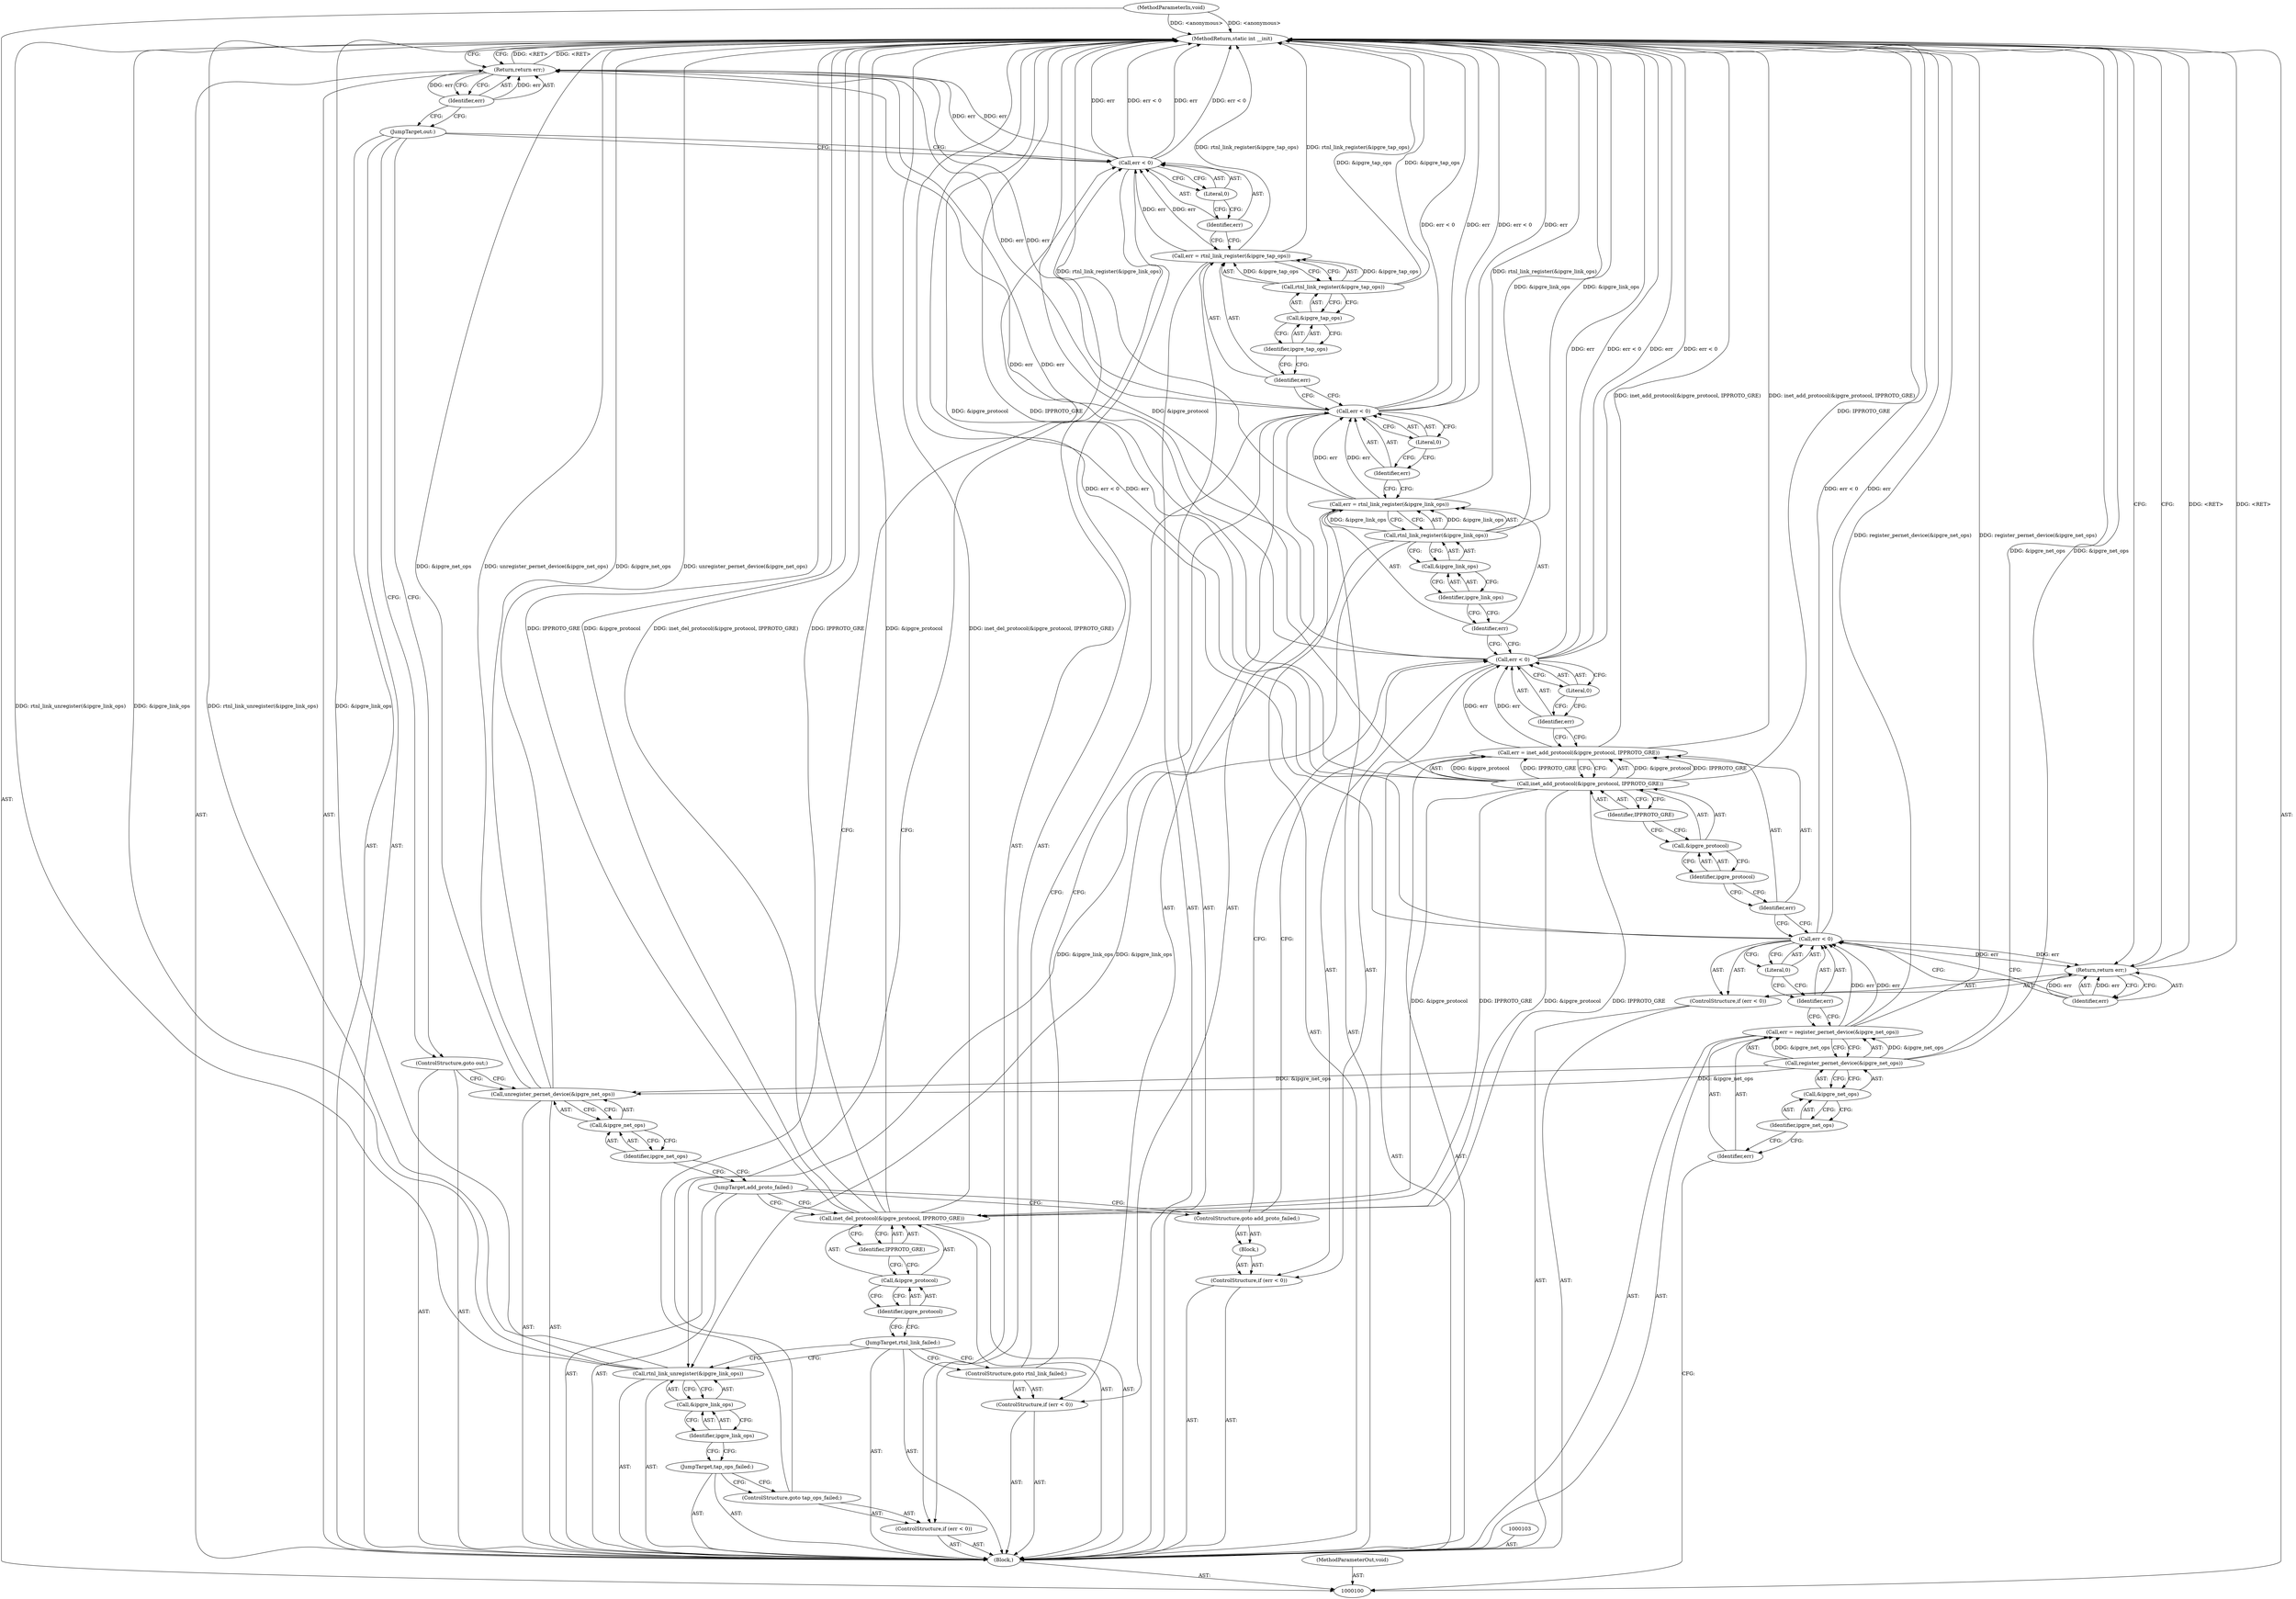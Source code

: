 digraph "0_linux_c2892f02712e9516d72841d5c019ed6916329794_0" {
"1000164" [label="(MethodReturn,static int __init)"];
"1000101" [label="(MethodParameterIn,void)"];
"1000210" [label="(MethodParameterOut,void)"];
"1000115" [label="(Call,err = inet_add_protocol(&ipgre_protocol, IPPROTO_GRE))"];
"1000116" [label="(Identifier,err)"];
"1000118" [label="(Call,&ipgre_protocol)"];
"1000119" [label="(Identifier,ipgre_protocol)"];
"1000120" [label="(Identifier,IPPROTO_GRE)"];
"1000117" [label="(Call,inet_add_protocol(&ipgre_protocol, IPPROTO_GRE))"];
"1000121" [label="(ControlStructure,if (err < 0))"];
"1000124" [label="(Literal,0)"];
"1000125" [label="(Block,)"];
"1000122" [label="(Call,err < 0)"];
"1000123" [label="(Identifier,err)"];
"1000126" [label="(ControlStructure,goto add_proto_failed;)"];
"1000127" [label="(Call,err = rtnl_link_register(&ipgre_link_ops))"];
"1000128" [label="(Identifier,err)"];
"1000130" [label="(Call,&ipgre_link_ops)"];
"1000131" [label="(Identifier,ipgre_link_ops)"];
"1000129" [label="(Call,rtnl_link_register(&ipgre_link_ops))"];
"1000135" [label="(Literal,0)"];
"1000132" [label="(ControlStructure,if (err < 0))"];
"1000133" [label="(Call,err < 0)"];
"1000134" [label="(Identifier,err)"];
"1000136" [label="(ControlStructure,goto rtnl_link_failed;)"];
"1000102" [label="(Block,)"];
"1000137" [label="(Call,err = rtnl_link_register(&ipgre_tap_ops))"];
"1000138" [label="(Identifier,err)"];
"1000140" [label="(Call,&ipgre_tap_ops)"];
"1000141" [label="(Identifier,ipgre_tap_ops)"];
"1000139" [label="(Call,rtnl_link_register(&ipgre_tap_ops))"];
"1000142" [label="(ControlStructure,if (err < 0))"];
"1000145" [label="(Literal,0)"];
"1000143" [label="(Call,err < 0)"];
"1000144" [label="(Identifier,err)"];
"1000146" [label="(ControlStructure,goto tap_ops_failed;)"];
"1000147" [label="(JumpTarget,out:)"];
"1000148" [label="(Return,return err;)"];
"1000149" [label="(Identifier,err)"];
"1000150" [label="(JumpTarget,tap_ops_failed:)"];
"1000151" [label="(Call,rtnl_link_unregister(&ipgre_link_ops))"];
"1000152" [label="(Call,&ipgre_link_ops)"];
"1000153" [label="(Identifier,ipgre_link_ops)"];
"1000154" [label="(JumpTarget,rtnl_link_failed:)"];
"1000155" [label="(Call,inet_del_protocol(&ipgre_protocol, IPPROTO_GRE))"];
"1000156" [label="(Call,&ipgre_protocol)"];
"1000157" [label="(Identifier,ipgre_protocol)"];
"1000158" [label="(Identifier,IPPROTO_GRE)"];
"1000159" [label="(JumpTarget,add_proto_failed:)"];
"1000160" [label="(Call,unregister_pernet_device(&ipgre_net_ops))"];
"1000161" [label="(Call,&ipgre_net_ops)"];
"1000162" [label="(Identifier,ipgre_net_ops)"];
"1000163" [label="(ControlStructure,goto out;)"];
"1000104" [label="(Call,err = register_pernet_device(&ipgre_net_ops))"];
"1000105" [label="(Identifier,err)"];
"1000107" [label="(Call,&ipgre_net_ops)"];
"1000108" [label="(Identifier,ipgre_net_ops)"];
"1000106" [label="(Call,register_pernet_device(&ipgre_net_ops))"];
"1000112" [label="(Literal,0)"];
"1000109" [label="(ControlStructure,if (err < 0))"];
"1000110" [label="(Call,err < 0)"];
"1000111" [label="(Identifier,err)"];
"1000113" [label="(Return,return err;)"];
"1000114" [label="(Identifier,err)"];
"1000164" -> "1000100"  [label="AST: "];
"1000164" -> "1000113"  [label="CFG: "];
"1000164" -> "1000148"  [label="CFG: "];
"1000148" -> "1000164"  [label="DDG: <RET>"];
"1000115" -> "1000164"  [label="DDG: inet_add_protocol(&ipgre_protocol, IPPROTO_GRE)"];
"1000129" -> "1000164"  [label="DDG: &ipgre_link_ops"];
"1000160" -> "1000164"  [label="DDG: unregister_pernet_device(&ipgre_net_ops)"];
"1000160" -> "1000164"  [label="DDG: &ipgre_net_ops"];
"1000117" -> "1000164"  [label="DDG: &ipgre_protocol"];
"1000117" -> "1000164"  [label="DDG: IPPROTO_GRE"];
"1000133" -> "1000164"  [label="DDG: err < 0"];
"1000133" -> "1000164"  [label="DDG: err"];
"1000155" -> "1000164"  [label="DDG: &ipgre_protocol"];
"1000155" -> "1000164"  [label="DDG: inet_del_protocol(&ipgre_protocol, IPPROTO_GRE)"];
"1000155" -> "1000164"  [label="DDG: IPPROTO_GRE"];
"1000106" -> "1000164"  [label="DDG: &ipgre_net_ops"];
"1000151" -> "1000164"  [label="DDG: rtnl_link_unregister(&ipgre_link_ops)"];
"1000151" -> "1000164"  [label="DDG: &ipgre_link_ops"];
"1000122" -> "1000164"  [label="DDG: err"];
"1000122" -> "1000164"  [label="DDG: err < 0"];
"1000137" -> "1000164"  [label="DDG: rtnl_link_register(&ipgre_tap_ops)"];
"1000139" -> "1000164"  [label="DDG: &ipgre_tap_ops"];
"1000127" -> "1000164"  [label="DDG: rtnl_link_register(&ipgre_link_ops)"];
"1000143" -> "1000164"  [label="DDG: err"];
"1000143" -> "1000164"  [label="DDG: err < 0"];
"1000101" -> "1000164"  [label="DDG: <anonymous>"];
"1000110" -> "1000164"  [label="DDG: err < 0"];
"1000110" -> "1000164"  [label="DDG: err"];
"1000104" -> "1000164"  [label="DDG: register_pernet_device(&ipgre_net_ops)"];
"1000113" -> "1000164"  [label="DDG: <RET>"];
"1000101" -> "1000100"  [label="AST: "];
"1000101" -> "1000164"  [label="DDG: <anonymous>"];
"1000210" -> "1000100"  [label="AST: "];
"1000115" -> "1000102"  [label="AST: "];
"1000115" -> "1000117"  [label="CFG: "];
"1000116" -> "1000115"  [label="AST: "];
"1000117" -> "1000115"  [label="AST: "];
"1000123" -> "1000115"  [label="CFG: "];
"1000115" -> "1000164"  [label="DDG: inet_add_protocol(&ipgre_protocol, IPPROTO_GRE)"];
"1000117" -> "1000115"  [label="DDG: &ipgre_protocol"];
"1000117" -> "1000115"  [label="DDG: IPPROTO_GRE"];
"1000115" -> "1000122"  [label="DDG: err"];
"1000116" -> "1000115"  [label="AST: "];
"1000116" -> "1000110"  [label="CFG: "];
"1000119" -> "1000116"  [label="CFG: "];
"1000118" -> "1000117"  [label="AST: "];
"1000118" -> "1000119"  [label="CFG: "];
"1000119" -> "1000118"  [label="AST: "];
"1000120" -> "1000118"  [label="CFG: "];
"1000119" -> "1000118"  [label="AST: "];
"1000119" -> "1000116"  [label="CFG: "];
"1000118" -> "1000119"  [label="CFG: "];
"1000120" -> "1000117"  [label="AST: "];
"1000120" -> "1000118"  [label="CFG: "];
"1000117" -> "1000120"  [label="CFG: "];
"1000117" -> "1000115"  [label="AST: "];
"1000117" -> "1000120"  [label="CFG: "];
"1000118" -> "1000117"  [label="AST: "];
"1000120" -> "1000117"  [label="AST: "];
"1000115" -> "1000117"  [label="CFG: "];
"1000117" -> "1000164"  [label="DDG: &ipgre_protocol"];
"1000117" -> "1000164"  [label="DDG: IPPROTO_GRE"];
"1000117" -> "1000115"  [label="DDG: &ipgre_protocol"];
"1000117" -> "1000115"  [label="DDG: IPPROTO_GRE"];
"1000117" -> "1000155"  [label="DDG: &ipgre_protocol"];
"1000117" -> "1000155"  [label="DDG: IPPROTO_GRE"];
"1000121" -> "1000102"  [label="AST: "];
"1000122" -> "1000121"  [label="AST: "];
"1000125" -> "1000121"  [label="AST: "];
"1000124" -> "1000122"  [label="AST: "];
"1000124" -> "1000123"  [label="CFG: "];
"1000122" -> "1000124"  [label="CFG: "];
"1000125" -> "1000121"  [label="AST: "];
"1000126" -> "1000125"  [label="AST: "];
"1000122" -> "1000121"  [label="AST: "];
"1000122" -> "1000124"  [label="CFG: "];
"1000123" -> "1000122"  [label="AST: "];
"1000124" -> "1000122"  [label="AST: "];
"1000126" -> "1000122"  [label="CFG: "];
"1000128" -> "1000122"  [label="CFG: "];
"1000122" -> "1000164"  [label="DDG: err"];
"1000122" -> "1000164"  [label="DDG: err < 0"];
"1000115" -> "1000122"  [label="DDG: err"];
"1000122" -> "1000148"  [label="DDG: err"];
"1000123" -> "1000122"  [label="AST: "];
"1000123" -> "1000115"  [label="CFG: "];
"1000124" -> "1000123"  [label="CFG: "];
"1000126" -> "1000125"  [label="AST: "];
"1000126" -> "1000122"  [label="CFG: "];
"1000159" -> "1000126"  [label="CFG: "];
"1000127" -> "1000102"  [label="AST: "];
"1000127" -> "1000129"  [label="CFG: "];
"1000128" -> "1000127"  [label="AST: "];
"1000129" -> "1000127"  [label="AST: "];
"1000134" -> "1000127"  [label="CFG: "];
"1000127" -> "1000164"  [label="DDG: rtnl_link_register(&ipgre_link_ops)"];
"1000129" -> "1000127"  [label="DDG: &ipgre_link_ops"];
"1000127" -> "1000133"  [label="DDG: err"];
"1000128" -> "1000127"  [label="AST: "];
"1000128" -> "1000122"  [label="CFG: "];
"1000131" -> "1000128"  [label="CFG: "];
"1000130" -> "1000129"  [label="AST: "];
"1000130" -> "1000131"  [label="CFG: "];
"1000131" -> "1000130"  [label="AST: "];
"1000129" -> "1000130"  [label="CFG: "];
"1000131" -> "1000130"  [label="AST: "];
"1000131" -> "1000128"  [label="CFG: "];
"1000130" -> "1000131"  [label="CFG: "];
"1000129" -> "1000127"  [label="AST: "];
"1000129" -> "1000130"  [label="CFG: "];
"1000130" -> "1000129"  [label="AST: "];
"1000127" -> "1000129"  [label="CFG: "];
"1000129" -> "1000164"  [label="DDG: &ipgre_link_ops"];
"1000129" -> "1000127"  [label="DDG: &ipgre_link_ops"];
"1000129" -> "1000151"  [label="DDG: &ipgre_link_ops"];
"1000135" -> "1000133"  [label="AST: "];
"1000135" -> "1000134"  [label="CFG: "];
"1000133" -> "1000135"  [label="CFG: "];
"1000132" -> "1000102"  [label="AST: "];
"1000133" -> "1000132"  [label="AST: "];
"1000136" -> "1000132"  [label="AST: "];
"1000133" -> "1000132"  [label="AST: "];
"1000133" -> "1000135"  [label="CFG: "];
"1000134" -> "1000133"  [label="AST: "];
"1000135" -> "1000133"  [label="AST: "];
"1000136" -> "1000133"  [label="CFG: "];
"1000138" -> "1000133"  [label="CFG: "];
"1000133" -> "1000164"  [label="DDG: err < 0"];
"1000133" -> "1000164"  [label="DDG: err"];
"1000127" -> "1000133"  [label="DDG: err"];
"1000133" -> "1000148"  [label="DDG: err"];
"1000134" -> "1000133"  [label="AST: "];
"1000134" -> "1000127"  [label="CFG: "];
"1000135" -> "1000134"  [label="CFG: "];
"1000136" -> "1000132"  [label="AST: "];
"1000136" -> "1000133"  [label="CFG: "];
"1000154" -> "1000136"  [label="CFG: "];
"1000102" -> "1000100"  [label="AST: "];
"1000103" -> "1000102"  [label="AST: "];
"1000104" -> "1000102"  [label="AST: "];
"1000109" -> "1000102"  [label="AST: "];
"1000115" -> "1000102"  [label="AST: "];
"1000121" -> "1000102"  [label="AST: "];
"1000127" -> "1000102"  [label="AST: "];
"1000132" -> "1000102"  [label="AST: "];
"1000137" -> "1000102"  [label="AST: "];
"1000142" -> "1000102"  [label="AST: "];
"1000147" -> "1000102"  [label="AST: "];
"1000148" -> "1000102"  [label="AST: "];
"1000150" -> "1000102"  [label="AST: "];
"1000151" -> "1000102"  [label="AST: "];
"1000154" -> "1000102"  [label="AST: "];
"1000155" -> "1000102"  [label="AST: "];
"1000159" -> "1000102"  [label="AST: "];
"1000160" -> "1000102"  [label="AST: "];
"1000163" -> "1000102"  [label="AST: "];
"1000137" -> "1000102"  [label="AST: "];
"1000137" -> "1000139"  [label="CFG: "];
"1000138" -> "1000137"  [label="AST: "];
"1000139" -> "1000137"  [label="AST: "];
"1000144" -> "1000137"  [label="CFG: "];
"1000137" -> "1000164"  [label="DDG: rtnl_link_register(&ipgre_tap_ops)"];
"1000139" -> "1000137"  [label="DDG: &ipgre_tap_ops"];
"1000137" -> "1000143"  [label="DDG: err"];
"1000138" -> "1000137"  [label="AST: "];
"1000138" -> "1000133"  [label="CFG: "];
"1000141" -> "1000138"  [label="CFG: "];
"1000140" -> "1000139"  [label="AST: "];
"1000140" -> "1000141"  [label="CFG: "];
"1000141" -> "1000140"  [label="AST: "];
"1000139" -> "1000140"  [label="CFG: "];
"1000141" -> "1000140"  [label="AST: "];
"1000141" -> "1000138"  [label="CFG: "];
"1000140" -> "1000141"  [label="CFG: "];
"1000139" -> "1000137"  [label="AST: "];
"1000139" -> "1000140"  [label="CFG: "];
"1000140" -> "1000139"  [label="AST: "];
"1000137" -> "1000139"  [label="CFG: "];
"1000139" -> "1000164"  [label="DDG: &ipgre_tap_ops"];
"1000139" -> "1000137"  [label="DDG: &ipgre_tap_ops"];
"1000142" -> "1000102"  [label="AST: "];
"1000143" -> "1000142"  [label="AST: "];
"1000146" -> "1000142"  [label="AST: "];
"1000145" -> "1000143"  [label="AST: "];
"1000145" -> "1000144"  [label="CFG: "];
"1000143" -> "1000145"  [label="CFG: "];
"1000143" -> "1000142"  [label="AST: "];
"1000143" -> "1000145"  [label="CFG: "];
"1000144" -> "1000143"  [label="AST: "];
"1000145" -> "1000143"  [label="AST: "];
"1000146" -> "1000143"  [label="CFG: "];
"1000147" -> "1000143"  [label="CFG: "];
"1000143" -> "1000164"  [label="DDG: err"];
"1000143" -> "1000164"  [label="DDG: err < 0"];
"1000137" -> "1000143"  [label="DDG: err"];
"1000143" -> "1000148"  [label="DDG: err"];
"1000144" -> "1000143"  [label="AST: "];
"1000144" -> "1000137"  [label="CFG: "];
"1000145" -> "1000144"  [label="CFG: "];
"1000146" -> "1000142"  [label="AST: "];
"1000146" -> "1000143"  [label="CFG: "];
"1000150" -> "1000146"  [label="CFG: "];
"1000147" -> "1000102"  [label="AST: "];
"1000147" -> "1000143"  [label="CFG: "];
"1000147" -> "1000163"  [label="CFG: "];
"1000149" -> "1000147"  [label="CFG: "];
"1000148" -> "1000102"  [label="AST: "];
"1000148" -> "1000149"  [label="CFG: "];
"1000149" -> "1000148"  [label="AST: "];
"1000164" -> "1000148"  [label="CFG: "];
"1000148" -> "1000164"  [label="DDG: <RET>"];
"1000149" -> "1000148"  [label="DDG: err"];
"1000122" -> "1000148"  [label="DDG: err"];
"1000143" -> "1000148"  [label="DDG: err"];
"1000133" -> "1000148"  [label="DDG: err"];
"1000149" -> "1000148"  [label="AST: "];
"1000149" -> "1000147"  [label="CFG: "];
"1000148" -> "1000149"  [label="CFG: "];
"1000149" -> "1000148"  [label="DDG: err"];
"1000150" -> "1000102"  [label="AST: "];
"1000150" -> "1000146"  [label="CFG: "];
"1000153" -> "1000150"  [label="CFG: "];
"1000151" -> "1000102"  [label="AST: "];
"1000151" -> "1000152"  [label="CFG: "];
"1000152" -> "1000151"  [label="AST: "];
"1000154" -> "1000151"  [label="CFG: "];
"1000151" -> "1000164"  [label="DDG: rtnl_link_unregister(&ipgre_link_ops)"];
"1000151" -> "1000164"  [label="DDG: &ipgre_link_ops"];
"1000129" -> "1000151"  [label="DDG: &ipgre_link_ops"];
"1000152" -> "1000151"  [label="AST: "];
"1000152" -> "1000153"  [label="CFG: "];
"1000153" -> "1000152"  [label="AST: "];
"1000151" -> "1000152"  [label="CFG: "];
"1000153" -> "1000152"  [label="AST: "];
"1000153" -> "1000150"  [label="CFG: "];
"1000152" -> "1000153"  [label="CFG: "];
"1000154" -> "1000102"  [label="AST: "];
"1000154" -> "1000151"  [label="CFG: "];
"1000154" -> "1000136"  [label="CFG: "];
"1000157" -> "1000154"  [label="CFG: "];
"1000155" -> "1000102"  [label="AST: "];
"1000155" -> "1000158"  [label="CFG: "];
"1000156" -> "1000155"  [label="AST: "];
"1000158" -> "1000155"  [label="AST: "];
"1000159" -> "1000155"  [label="CFG: "];
"1000155" -> "1000164"  [label="DDG: &ipgre_protocol"];
"1000155" -> "1000164"  [label="DDG: inet_del_protocol(&ipgre_protocol, IPPROTO_GRE)"];
"1000155" -> "1000164"  [label="DDG: IPPROTO_GRE"];
"1000117" -> "1000155"  [label="DDG: &ipgre_protocol"];
"1000117" -> "1000155"  [label="DDG: IPPROTO_GRE"];
"1000156" -> "1000155"  [label="AST: "];
"1000156" -> "1000157"  [label="CFG: "];
"1000157" -> "1000156"  [label="AST: "];
"1000158" -> "1000156"  [label="CFG: "];
"1000157" -> "1000156"  [label="AST: "];
"1000157" -> "1000154"  [label="CFG: "];
"1000156" -> "1000157"  [label="CFG: "];
"1000158" -> "1000155"  [label="AST: "];
"1000158" -> "1000156"  [label="CFG: "];
"1000155" -> "1000158"  [label="CFG: "];
"1000159" -> "1000102"  [label="AST: "];
"1000159" -> "1000155"  [label="CFG: "];
"1000159" -> "1000126"  [label="CFG: "];
"1000162" -> "1000159"  [label="CFG: "];
"1000160" -> "1000102"  [label="AST: "];
"1000160" -> "1000161"  [label="CFG: "];
"1000161" -> "1000160"  [label="AST: "];
"1000163" -> "1000160"  [label="CFG: "];
"1000160" -> "1000164"  [label="DDG: unregister_pernet_device(&ipgre_net_ops)"];
"1000160" -> "1000164"  [label="DDG: &ipgre_net_ops"];
"1000106" -> "1000160"  [label="DDG: &ipgre_net_ops"];
"1000161" -> "1000160"  [label="AST: "];
"1000161" -> "1000162"  [label="CFG: "];
"1000162" -> "1000161"  [label="AST: "];
"1000160" -> "1000161"  [label="CFG: "];
"1000162" -> "1000161"  [label="AST: "];
"1000162" -> "1000159"  [label="CFG: "];
"1000161" -> "1000162"  [label="CFG: "];
"1000163" -> "1000102"  [label="AST: "];
"1000163" -> "1000160"  [label="CFG: "];
"1000147" -> "1000163"  [label="CFG: "];
"1000104" -> "1000102"  [label="AST: "];
"1000104" -> "1000106"  [label="CFG: "];
"1000105" -> "1000104"  [label="AST: "];
"1000106" -> "1000104"  [label="AST: "];
"1000111" -> "1000104"  [label="CFG: "];
"1000104" -> "1000164"  [label="DDG: register_pernet_device(&ipgre_net_ops)"];
"1000106" -> "1000104"  [label="DDG: &ipgre_net_ops"];
"1000104" -> "1000110"  [label="DDG: err"];
"1000105" -> "1000104"  [label="AST: "];
"1000105" -> "1000100"  [label="CFG: "];
"1000108" -> "1000105"  [label="CFG: "];
"1000107" -> "1000106"  [label="AST: "];
"1000107" -> "1000108"  [label="CFG: "];
"1000108" -> "1000107"  [label="AST: "];
"1000106" -> "1000107"  [label="CFG: "];
"1000108" -> "1000107"  [label="AST: "];
"1000108" -> "1000105"  [label="CFG: "];
"1000107" -> "1000108"  [label="CFG: "];
"1000106" -> "1000104"  [label="AST: "];
"1000106" -> "1000107"  [label="CFG: "];
"1000107" -> "1000106"  [label="AST: "];
"1000104" -> "1000106"  [label="CFG: "];
"1000106" -> "1000164"  [label="DDG: &ipgre_net_ops"];
"1000106" -> "1000104"  [label="DDG: &ipgre_net_ops"];
"1000106" -> "1000160"  [label="DDG: &ipgre_net_ops"];
"1000112" -> "1000110"  [label="AST: "];
"1000112" -> "1000111"  [label="CFG: "];
"1000110" -> "1000112"  [label="CFG: "];
"1000109" -> "1000102"  [label="AST: "];
"1000110" -> "1000109"  [label="AST: "];
"1000113" -> "1000109"  [label="AST: "];
"1000110" -> "1000109"  [label="AST: "];
"1000110" -> "1000112"  [label="CFG: "];
"1000111" -> "1000110"  [label="AST: "];
"1000112" -> "1000110"  [label="AST: "];
"1000114" -> "1000110"  [label="CFG: "];
"1000116" -> "1000110"  [label="CFG: "];
"1000110" -> "1000164"  [label="DDG: err < 0"];
"1000110" -> "1000164"  [label="DDG: err"];
"1000104" -> "1000110"  [label="DDG: err"];
"1000110" -> "1000113"  [label="DDG: err"];
"1000111" -> "1000110"  [label="AST: "];
"1000111" -> "1000104"  [label="CFG: "];
"1000112" -> "1000111"  [label="CFG: "];
"1000113" -> "1000109"  [label="AST: "];
"1000113" -> "1000114"  [label="CFG: "];
"1000114" -> "1000113"  [label="AST: "];
"1000164" -> "1000113"  [label="CFG: "];
"1000113" -> "1000164"  [label="DDG: <RET>"];
"1000114" -> "1000113"  [label="DDG: err"];
"1000110" -> "1000113"  [label="DDG: err"];
"1000114" -> "1000113"  [label="AST: "];
"1000114" -> "1000110"  [label="CFG: "];
"1000113" -> "1000114"  [label="CFG: "];
"1000114" -> "1000113"  [label="DDG: err"];
}
